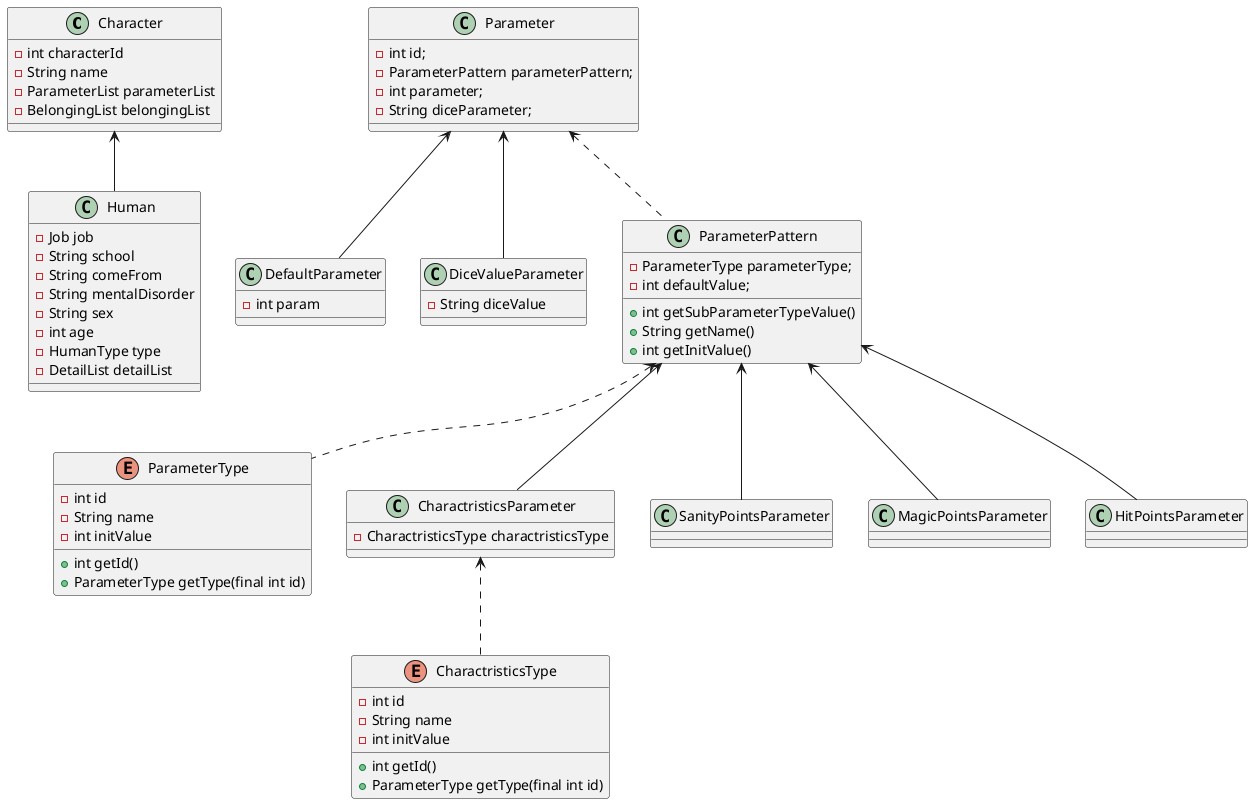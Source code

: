 @startuml

class Character {
    - int characterId
    - String name
    - ParameterList parameterList
    - BelongingList belongingList
}

class Human {
    - Job job
    - String school
    - String comeFrom
    - String mentalDisorder
    - String sex
    - int age
    - HumanType type
    - DetailList detailList
}
Character <-- Human


class Parameter {
    - int id;
    - ParameterPattern parameterPattern;
    - int parameter;
    - String diceParameter;
}
class DefaultParameter {
    - int param
}

class DiceValueParameter {
    - String diceValue
}

class ParameterPattern {
    - ParameterType parameterType;
    - int defaultValue;
    + int getSubParameterTypeValue()
    + String getName()
    + int getInitValue()
}
enum ParameterType {
    - int id
    - String name
    - int initValue
    + int getId()
    + ParameterType getType(final int id)
}

class CharactristicsParameter {
    - CharactristicsType charactristicsType
}
enum CharactristicsType {
    - int id
    - String name
    - int initValue
    + int getId()
    + ParameterType getType(final int id)
}

class SanityPointsParameter {
}
class MagicPointsParameter {
}
class HitPointsParameter {
}

Parameter <.. ParameterPattern
Parameter <-- DefaultParameter
Parameter <-- DiceValueParameter
ParameterPattern <.. ParameterType

ParameterPattern <-- CharactristicsParameter
CharactristicsParameter <.. CharactristicsType

ParameterPattern <-- SanityPointsParameter
ParameterPattern <-- MagicPointsParameter
ParameterPattern <-- HitPointsParameter

@enduml
